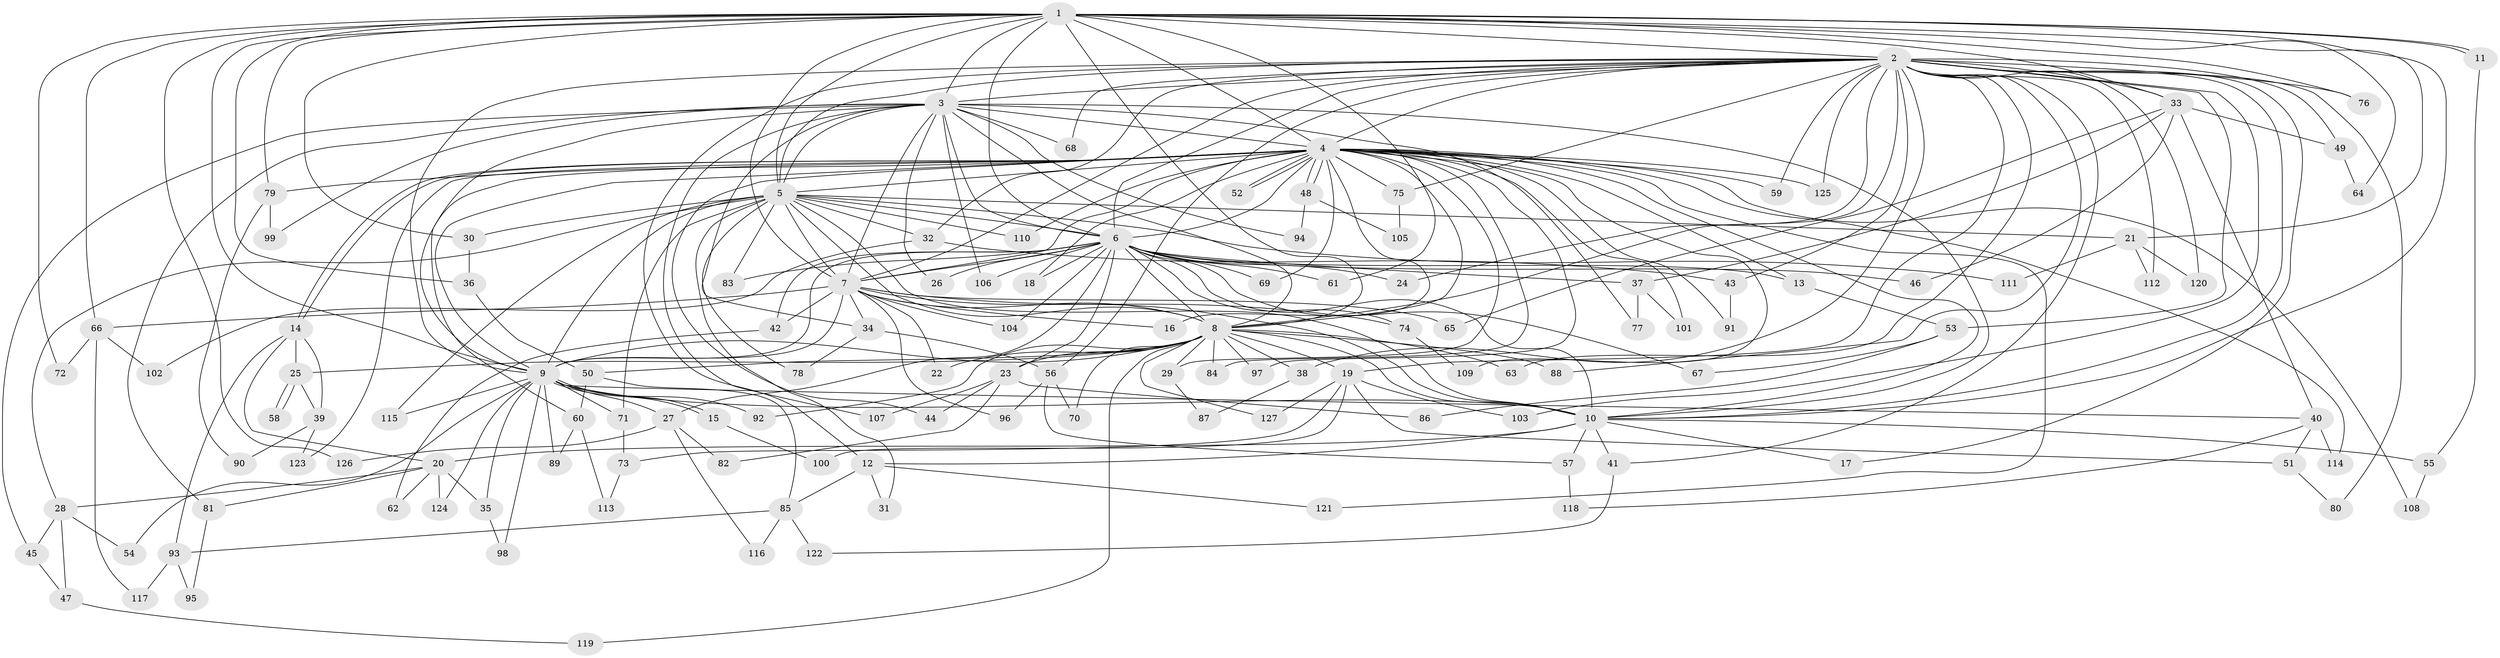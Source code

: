 // Generated by graph-tools (version 1.1) at 2025/25/03/09/25 03:25:41]
// undirected, 127 vertices, 279 edges
graph export_dot {
graph [start="1"]
  node [color=gray90,style=filled];
  1;
  2;
  3;
  4;
  5;
  6;
  7;
  8;
  9;
  10;
  11;
  12;
  13;
  14;
  15;
  16;
  17;
  18;
  19;
  20;
  21;
  22;
  23;
  24;
  25;
  26;
  27;
  28;
  29;
  30;
  31;
  32;
  33;
  34;
  35;
  36;
  37;
  38;
  39;
  40;
  41;
  42;
  43;
  44;
  45;
  46;
  47;
  48;
  49;
  50;
  51;
  52;
  53;
  54;
  55;
  56;
  57;
  58;
  59;
  60;
  61;
  62;
  63;
  64;
  65;
  66;
  67;
  68;
  69;
  70;
  71;
  72;
  73;
  74;
  75;
  76;
  77;
  78;
  79;
  80;
  81;
  82;
  83;
  84;
  85;
  86;
  87;
  88;
  89;
  90;
  91;
  92;
  93;
  94;
  95;
  96;
  97;
  98;
  99;
  100;
  101;
  102;
  103;
  104;
  105;
  106;
  107;
  108;
  109;
  110;
  111;
  112;
  113;
  114;
  115;
  116;
  117;
  118;
  119;
  120;
  121;
  122;
  123;
  124;
  125;
  126;
  127;
  1 -- 2;
  1 -- 3;
  1 -- 4;
  1 -- 5;
  1 -- 6;
  1 -- 7;
  1 -- 8;
  1 -- 9;
  1 -- 10;
  1 -- 11;
  1 -- 11;
  1 -- 21;
  1 -- 30;
  1 -- 33;
  1 -- 36;
  1 -- 61;
  1 -- 64;
  1 -- 66;
  1 -- 72;
  1 -- 76;
  1 -- 79;
  1 -- 126;
  2 -- 3;
  2 -- 4;
  2 -- 5;
  2 -- 6;
  2 -- 7;
  2 -- 8;
  2 -- 9;
  2 -- 10;
  2 -- 12;
  2 -- 17;
  2 -- 19;
  2 -- 24;
  2 -- 32;
  2 -- 33;
  2 -- 38;
  2 -- 41;
  2 -- 43;
  2 -- 49;
  2 -- 53;
  2 -- 56;
  2 -- 59;
  2 -- 63;
  2 -- 68;
  2 -- 75;
  2 -- 76;
  2 -- 80;
  2 -- 88;
  2 -- 103;
  2 -- 112;
  2 -- 120;
  2 -- 125;
  3 -- 4;
  3 -- 5;
  3 -- 6;
  3 -- 7;
  3 -- 8;
  3 -- 9;
  3 -- 10;
  3 -- 26;
  3 -- 34;
  3 -- 45;
  3 -- 68;
  3 -- 77;
  3 -- 81;
  3 -- 94;
  3 -- 99;
  3 -- 106;
  3 -- 107;
  4 -- 5;
  4 -- 6;
  4 -- 7;
  4 -- 8;
  4 -- 9;
  4 -- 10;
  4 -- 13;
  4 -- 14;
  4 -- 14;
  4 -- 16;
  4 -- 18;
  4 -- 29;
  4 -- 44;
  4 -- 48;
  4 -- 48;
  4 -- 52;
  4 -- 52;
  4 -- 59;
  4 -- 60;
  4 -- 69;
  4 -- 75;
  4 -- 79;
  4 -- 84;
  4 -- 91;
  4 -- 97;
  4 -- 101;
  4 -- 108;
  4 -- 109;
  4 -- 110;
  4 -- 114;
  4 -- 121;
  4 -- 123;
  4 -- 125;
  5 -- 6;
  5 -- 7;
  5 -- 8;
  5 -- 9;
  5 -- 10;
  5 -- 21;
  5 -- 28;
  5 -- 30;
  5 -- 31;
  5 -- 32;
  5 -- 71;
  5 -- 78;
  5 -- 83;
  5 -- 110;
  5 -- 111;
  5 -- 115;
  6 -- 7;
  6 -- 8;
  6 -- 9;
  6 -- 10;
  6 -- 13;
  6 -- 18;
  6 -- 23;
  6 -- 24;
  6 -- 26;
  6 -- 27;
  6 -- 37;
  6 -- 42;
  6 -- 46;
  6 -- 61;
  6 -- 67;
  6 -- 69;
  6 -- 74;
  6 -- 83;
  6 -- 104;
  6 -- 106;
  7 -- 8;
  7 -- 9;
  7 -- 10;
  7 -- 16;
  7 -- 22;
  7 -- 34;
  7 -- 42;
  7 -- 65;
  7 -- 66;
  7 -- 74;
  7 -- 96;
  7 -- 104;
  8 -- 9;
  8 -- 10;
  8 -- 19;
  8 -- 22;
  8 -- 23;
  8 -- 25;
  8 -- 29;
  8 -- 38;
  8 -- 50;
  8 -- 63;
  8 -- 70;
  8 -- 84;
  8 -- 88;
  8 -- 92;
  8 -- 97;
  8 -- 119;
  8 -- 127;
  9 -- 10;
  9 -- 15;
  9 -- 15;
  9 -- 27;
  9 -- 35;
  9 -- 40;
  9 -- 54;
  9 -- 71;
  9 -- 89;
  9 -- 92;
  9 -- 98;
  9 -- 115;
  9 -- 124;
  10 -- 12;
  10 -- 17;
  10 -- 20;
  10 -- 41;
  10 -- 55;
  10 -- 57;
  11 -- 55;
  12 -- 31;
  12 -- 85;
  12 -- 121;
  13 -- 53;
  14 -- 20;
  14 -- 25;
  14 -- 39;
  14 -- 93;
  15 -- 100;
  19 -- 51;
  19 -- 73;
  19 -- 100;
  19 -- 103;
  19 -- 127;
  20 -- 28;
  20 -- 35;
  20 -- 62;
  20 -- 81;
  20 -- 124;
  21 -- 111;
  21 -- 112;
  21 -- 120;
  23 -- 44;
  23 -- 82;
  23 -- 86;
  23 -- 107;
  25 -- 39;
  25 -- 58;
  25 -- 58;
  27 -- 82;
  27 -- 116;
  27 -- 126;
  28 -- 45;
  28 -- 47;
  28 -- 54;
  29 -- 87;
  30 -- 36;
  32 -- 43;
  32 -- 102;
  33 -- 37;
  33 -- 40;
  33 -- 46;
  33 -- 49;
  33 -- 65;
  34 -- 56;
  34 -- 78;
  35 -- 98;
  36 -- 50;
  37 -- 77;
  37 -- 101;
  38 -- 87;
  39 -- 90;
  39 -- 123;
  40 -- 51;
  40 -- 114;
  40 -- 118;
  41 -- 122;
  42 -- 62;
  43 -- 91;
  45 -- 47;
  47 -- 119;
  48 -- 94;
  48 -- 105;
  49 -- 64;
  50 -- 60;
  50 -- 85;
  51 -- 80;
  53 -- 67;
  53 -- 86;
  55 -- 108;
  56 -- 57;
  56 -- 70;
  56 -- 96;
  57 -- 118;
  60 -- 89;
  60 -- 113;
  66 -- 72;
  66 -- 102;
  66 -- 117;
  71 -- 73;
  73 -- 113;
  74 -- 109;
  75 -- 105;
  79 -- 90;
  79 -- 99;
  81 -- 95;
  85 -- 93;
  85 -- 116;
  85 -- 122;
  93 -- 95;
  93 -- 117;
}
